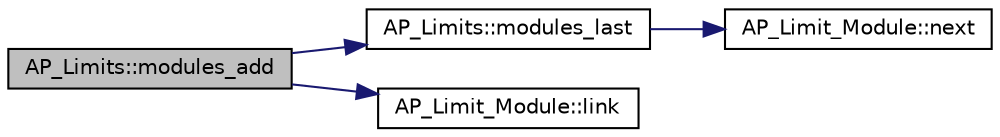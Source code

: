 digraph "AP_Limits::modules_add"
{
 // INTERACTIVE_SVG=YES
  edge [fontname="Helvetica",fontsize="10",labelfontname="Helvetica",labelfontsize="10"];
  node [fontname="Helvetica",fontsize="10",shape=record];
  rankdir="LR";
  Node1 [label="AP_Limits::modules_add",height=0.2,width=0.4,color="black", fillcolor="grey75", style="filled" fontcolor="black"];
  Node1 -> Node2 [color="midnightblue",fontsize="10",style="solid",fontname="Helvetica"];
  Node2 [label="AP_Limits::modules_last",height=0.2,width=0.4,color="black", fillcolor="white", style="filled",URL="$classAP__Limits.html#a7ccb226882b9a7d6bc15748018ee38a1"];
  Node2 -> Node3 [color="midnightblue",fontsize="10",style="solid",fontname="Helvetica"];
  Node3 [label="AP_Limit_Module::next",height=0.2,width=0.4,color="black", fillcolor="white", style="filled",URL="$classAP__Limit__Module.html#aeaa7a2a3a2b0bace32bff31554f269b5"];
  Node1 -> Node4 [color="midnightblue",fontsize="10",style="solid",fontname="Helvetica"];
  Node4 [label="AP_Limit_Module::link",height=0.2,width=0.4,color="black", fillcolor="white", style="filled",URL="$classAP__Limit__Module.html#a1de3fb711c233b7bc226df32005a5eeb"];
}

